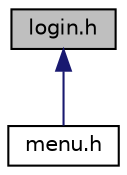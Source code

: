 digraph "login.h"
{
 // LATEX_PDF_SIZE
  edge [fontname="Helvetica",fontsize="10",labelfontname="Helvetica",labelfontsize="10"];
  node [fontname="Helvetica",fontsize="10",shape=record];
  Node1 [label="login.h",height=0.2,width=0.4,color="black", fillcolor="grey75", style="filled", fontcolor="black",tooltip="Cabecera de código para el login de usuarios."];
  Node1 -> Node2 [dir="back",color="midnightblue",fontsize="10",style="solid",fontname="Helvetica"];
  Node2 [label="menu.h",height=0.2,width=0.4,color="black", fillcolor="white", style="filled",URL="$menu_8h.html",tooltip="Interfaz de la aplicación."];
}
